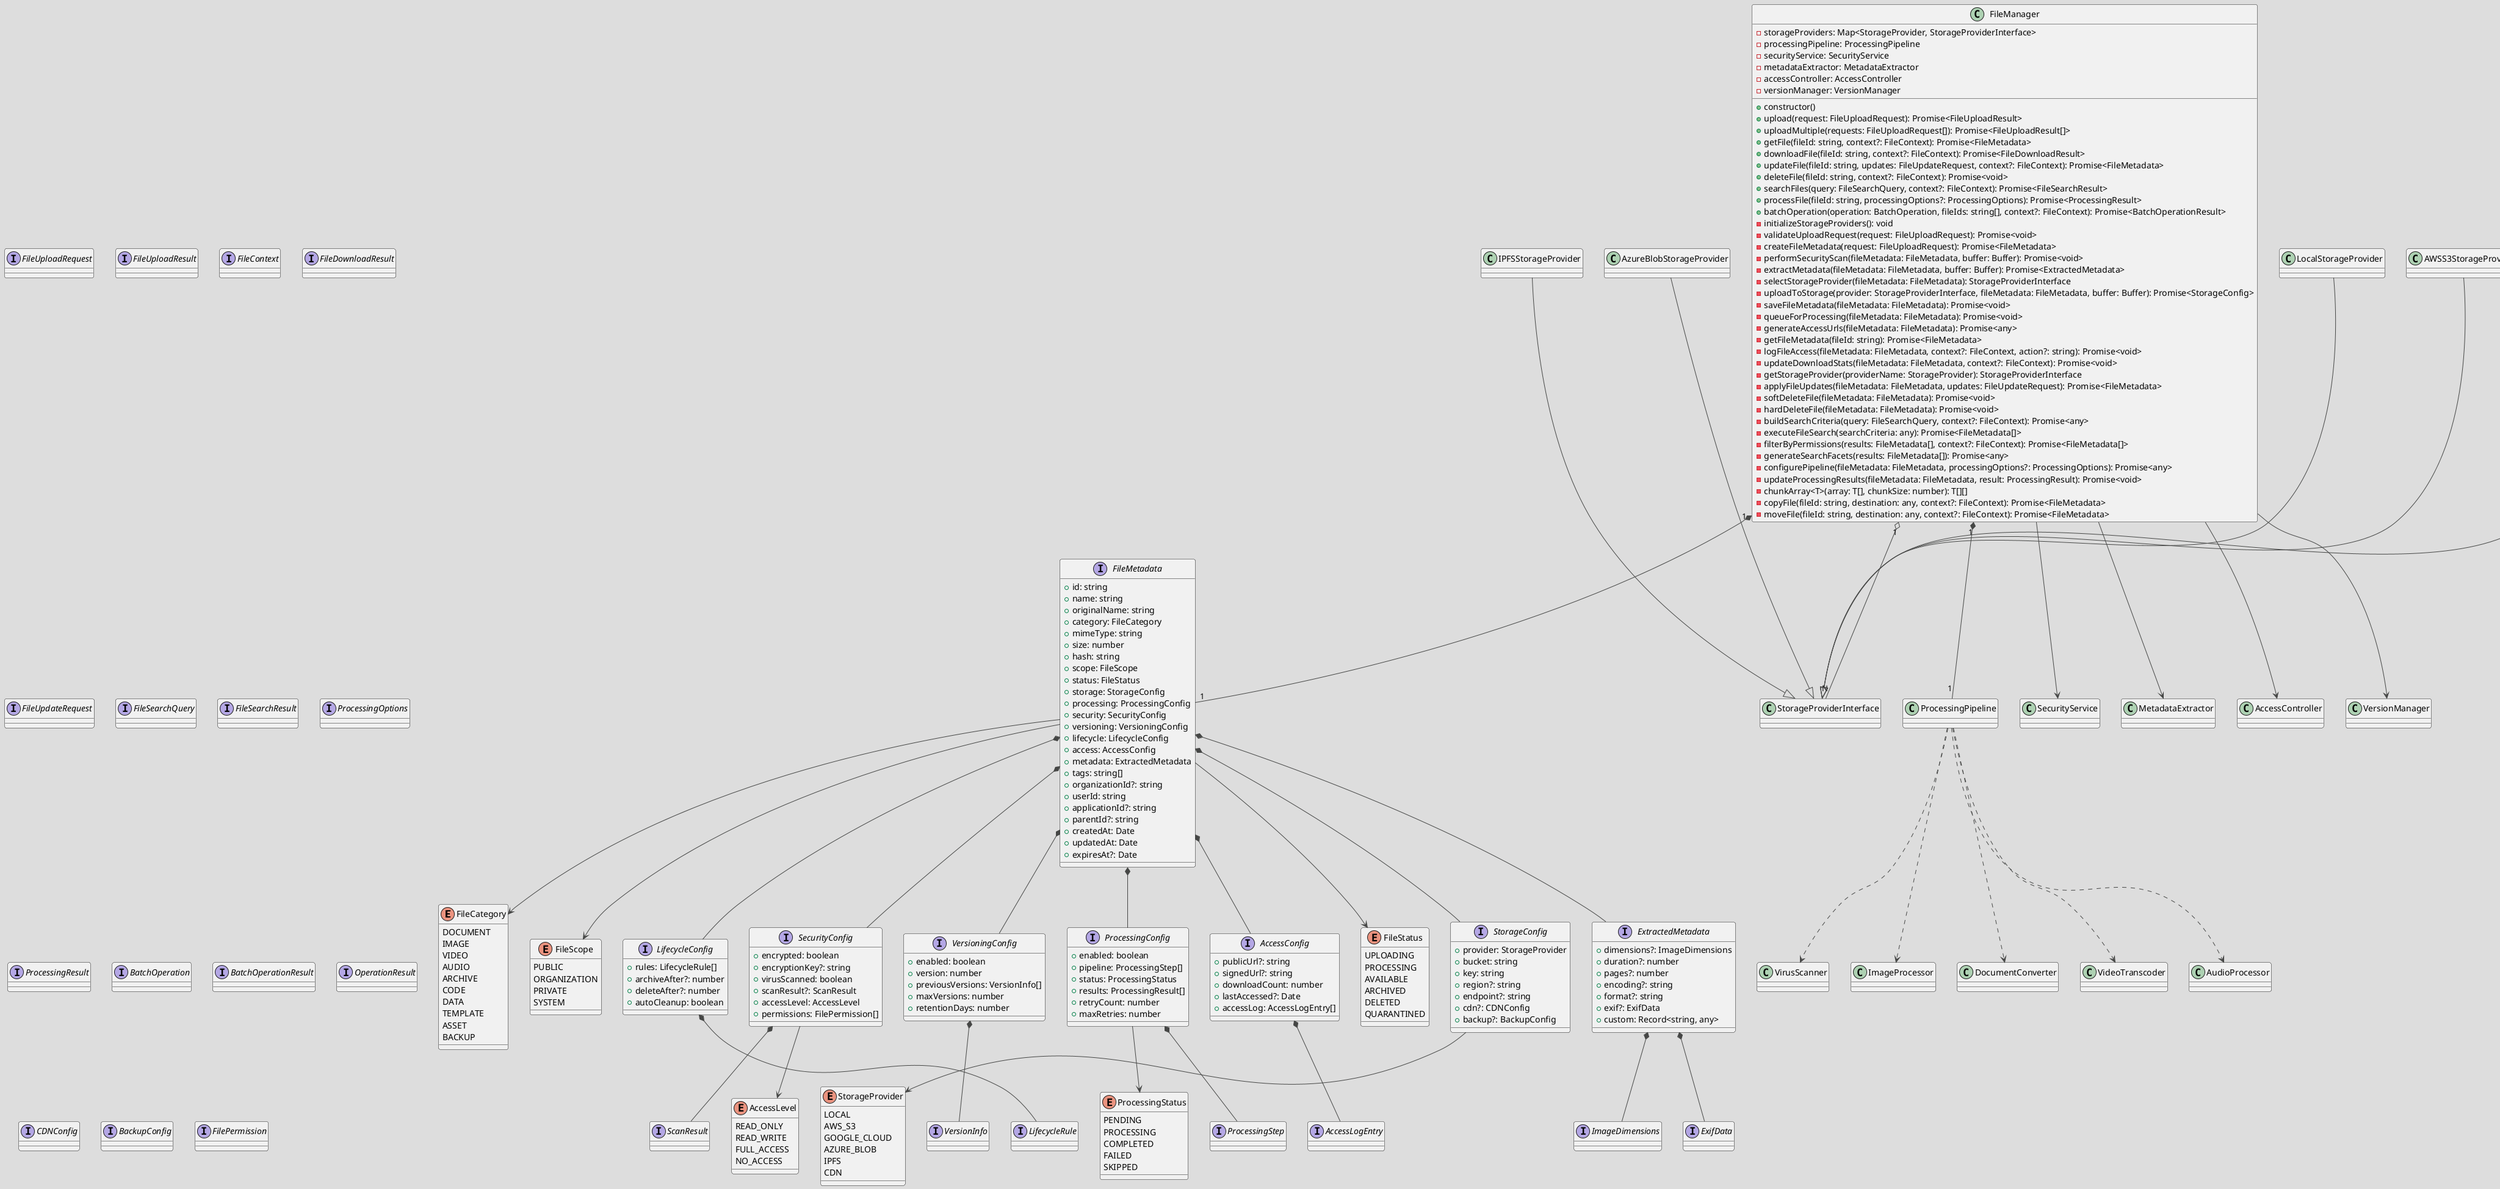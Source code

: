 @startuml
!theme toy

' Enums
enum FileCategory {
    DOCUMENT
    IMAGE
    VIDEO
    AUDIO
    ARCHIVE
    CODE
    DATA
    TEMPLATE
    ASSET
    BACKUP
}

enum FileScope {
    PUBLIC
    ORGANIZATION
    PRIVATE
    SYSTEM
}

enum FileStatus {
    UPLOADING
    PROCESSING
    AVAILABLE
    ARCHIVED
    DELETED
    QUARANTINED
}

enum StorageProvider {
    LOCAL
    AWS_S3
    GOOGLE_CLOUD
    AZURE_BLOB
    IPFS
    CDN
}

enum ProcessingStatus {
    PENDING
    PROCESSING
    COMPLETED
    FAILED
    SKIPPED
}

enum AccessLevel {
    READ_ONLY
    READ_WRITE
    FULL_ACCESS
    NO_ACCESS
}

' Interfaces/Types
interface FileMetadata {
    +id: string
    +name: string
    +originalName: string
    +category: FileCategory
    +mimeType: string
    +size: number
    +hash: string
    +scope: FileScope
    +status: FileStatus
    +storage: StorageConfig
    +processing: ProcessingConfig
    +security: SecurityConfig
    +versioning: VersioningConfig
    +lifecycle: LifecycleConfig
    +access: AccessConfig
    +metadata: ExtractedMetadata
    +tags: string[]
    +organizationId?: string
    +userId: string
    +applicationId?: string
    +parentId?: string
    +createdAt: Date
    +updatedAt: Date
    +expiresAt?: Date
}


interface StorageConfig {
    +provider: StorageProvider
    +bucket: string
    +key: string
    +region?: string
    +endpoint?: string
    +cdn?: CDNConfig
    +backup?: BackupConfig
}

interface ProcessingConfig {
    +enabled: boolean
    +pipeline: ProcessingStep[]
    +status: ProcessingStatus
    +results: ProcessingResult[]
    +retryCount: number
    +maxRetries: number
}

interface SecurityConfig {
    +encrypted: boolean
    +encryptionKey?: string
    +virusScanned: boolean
    +scanResult?: ScanResult
    +accessLevel: AccessLevel
    +permissions: FilePermission[]
}

interface VersioningConfig {
    +enabled: boolean
    +version: number
    +previousVersions: VersionInfo[]
    +maxVersions: number
    +retentionDays: number
}

interface LifecycleConfig {
    +rules: LifecycleRule[]
    +archiveAfter?: number
    +deleteAfter?: number
    +autoCleanup: boolean
}

interface AccessConfig {
    +publicUrl?: string
    +signedUrl?: string
    +downloadCount: number
    +lastAccessed?: Date
    +accessLog: AccessLogEntry[]
}

interface ExtractedMetadata {
    +dimensions?: ImageDimensions
    +duration?: number
    +pages?: number
    +encoding?: string
    +format?: string
    +exif?: ExifData
    +custom: Record<string, any>
}

interface FileUploadRequest
interface FileUploadResult
interface FileContext
interface FileDownloadResult
interface FileUpdateRequest
interface FileSearchQuery
interface FileSearchResult
interface ProcessingOptions
interface ProcessingResult
interface BatchOperation
interface BatchOperationResult
interface OperationResult
interface CDNConfig
interface BackupConfig
interface ProcessingStep
interface ScanResult
interface FilePermission
interface VersionInfo
interface LifecycleRule
interface AccessLogEntry
interface ImageDimensions
interface ExifData

' Services and Managers
class StorageProviderInterface
class ProcessingPipeline
class SecurityService
class MetadataExtractor
class AccessController
class VersionManager
class FileError
class LocalStorageProvider
class AWSS3StorageProvider
class GoogleCloudStorageProvider
class AzureBlobStorageProvider
class IPFSStorageProvider
class VirusScanner
class ImageProcessor
class DocumentConverter
class VideoTranscoder
class AudioProcessor

' FileManager Class
class FileManager {
    -storageProviders: Map<StorageProvider, StorageProviderInterface>
    -processingPipeline: ProcessingPipeline
    -securityService: SecurityService
    -metadataExtractor: MetadataExtractor
    -accessController: AccessController
    -versionManager: VersionManager

    +constructor()
    +upload(request: FileUploadRequest): Promise<FileUploadResult>
    +uploadMultiple(requests: FileUploadRequest[]): Promise<FileUploadResult[]>
    +getFile(fileId: string, context?: FileContext): Promise<FileMetadata>
    +downloadFile(fileId: string, context?: FileContext): Promise<FileDownloadResult>
    +updateFile(fileId: string, updates: FileUpdateRequest, context?: FileContext): Promise<FileMetadata>
    +deleteFile(fileId: string, context?: FileContext): Promise<void>
    +searchFiles(query: FileSearchQuery, context?: FileContext): Promise<FileSearchResult>
    +processFile(fileId: string, processingOptions?: ProcessingOptions): Promise<ProcessingResult>
    +batchOperation(operation: BatchOperation, fileIds: string[], context?: FileContext): Promise<BatchOperationResult>
    -initializeStorageProviders(): void
    -validateUploadRequest(request: FileUploadRequest): Promise<void>
    -createFileMetadata(request: FileUploadRequest): Promise<FileMetadata>
    -performSecurityScan(fileMetadata: FileMetadata, buffer: Buffer): Promise<void>
    -extractMetadata(fileMetadata: FileMetadata, buffer: Buffer): Promise<ExtractedMetadata>
    -selectStorageProvider(fileMetadata: FileMetadata): StorageProviderInterface
    -uploadToStorage(provider: StorageProviderInterface, fileMetadata: FileMetadata, buffer: Buffer): Promise<StorageConfig>
    -saveFileMetadata(fileMetadata: FileMetadata): Promise<void>
    -queueForProcessing(fileMetadata: FileMetadata): Promise<void>
    -generateAccessUrls(fileMetadata: FileMetadata): Promise<any>
    -getFileMetadata(fileId: string): Promise<FileMetadata>
    -logFileAccess(fileMetadata: FileMetadata, context?: FileContext, action?: string): Promise<void>
    -updateDownloadStats(fileMetadata: FileMetadata, context?: FileContext): Promise<void>
    -getStorageProvider(providerName: StorageProvider): StorageProviderInterface
    -applyFileUpdates(fileMetadata: FileMetadata, updates: FileUpdateRequest): Promise<FileMetadata>
    -softDeleteFile(fileMetadata: FileMetadata): Promise<void>
    -hardDeleteFile(fileMetadata: FileMetadata): Promise<void>
    -buildSearchCriteria(query: FileSearchQuery, context?: FileContext): Promise<any>
    -executeFileSearch(searchCriteria: any): Promise<FileMetadata[]>
    -filterByPermissions(results: FileMetadata[], context?: FileContext): Promise<FileMetadata[]>
    -generateSearchFacets(results: FileMetadata[]): Promise<any>
    -configurePipeline(fileMetadata: FileMetadata, processingOptions?: ProcessingOptions): Promise<any>
    -updateProcessingResults(fileMetadata: FileMetadata, result: ProcessingResult): Promise<void>
    -chunkArray<T>(array: T[], chunkSize: number): T[][]
    -copyFile(fileId: string, destination: any, context?: FileContext): Promise<FileMetadata>
    -moveFile(fileId: string, destination: any, context?: FileContext): Promise<FileMetadata>
}

' Relationships

FileManager "1" o-- "N" StorageProviderInterface
FileManager "1" *-- "1" ProcessingPipeline
FileManager --> SecurityService
FileManager --> MetadataExtractor
FileManager --> AccessController
FileManager --> VersionManager
FileManager "1" *-- "1" FileMetadata

FileMetadata --> FileCategory
FileMetadata --> FileScope
FileMetadata --> FileStatus
FileMetadata *-- StorageConfig
FileMetadata *-- ProcessingConfig
FileMetadata *-- SecurityConfig
FileMetadata *-- VersioningConfig
FileMetadata *-- LifecycleConfig
FileMetadata *-- AccessConfig
FileMetadata *-- ExtractedMetadata

StorageConfig --> StorageProvider
ProcessingConfig --> ProcessingStatus
ProcessingConfig *-- ProcessingStep
SecurityConfig --> AccessLevel
SecurityConfig *-- ScanResult
VersioningConfig *-- VersionInfo
LifecycleConfig *-- LifecycleRule
AccessConfig *-- AccessLogEntry
ExtractedMetadata *-- ImageDimensions
ExtractedMetadata *-- ExifData

LocalStorageProvider --|> StorageProviderInterface
AWSS3StorageProvider --|> StorageProviderInterface
GoogleCloudStorageProvider --|> StorageProviderInterface
AzureBlobStorageProvider --|> StorageProviderInterface
IPFSStorageProvider --|> StorageProviderInterface

ProcessingPipeline ..> ImageProcessor
ProcessingPipeline ..> DocumentConverter
ProcessingPipeline ..> VideoTranscoder
ProcessingPipeline ..> AudioProcessor
ProcessingPipeline ..> VirusScanner

FileError --|> Error

@enduml